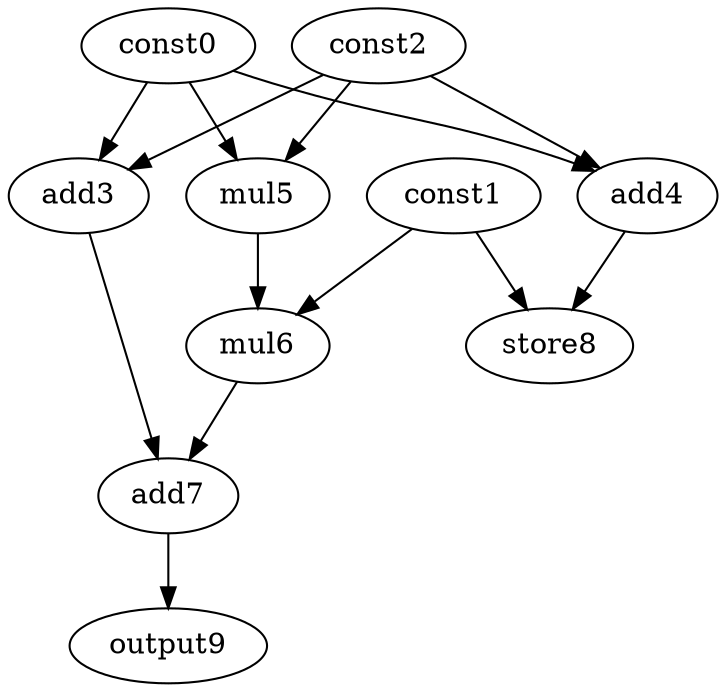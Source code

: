 digraph G { 
const0[opcode=const]; 
const1[opcode=const]; 
const2[opcode=const]; 
add3[opcode=add]; 
add4[opcode=add]; 
mul5[opcode=mul]; 
mul6[opcode=mul]; 
add7[opcode=add]; 
store8[opcode=store]; 
output9[opcode=output]; 
const0->add3[operand=0];
const2->add3[operand=1];
const0->add4[operand=0];
const2->add4[operand=1];
const0->mul5[operand=0];
const2->mul5[operand=1];
const1->mul6[operand=0];
mul5->mul6[operand=1];
const1->store8[operand=0];
add4->store8[operand=1];
add3->add7[operand=0];
mul6->add7[operand=1];
add7->output9[operand=0];
}
